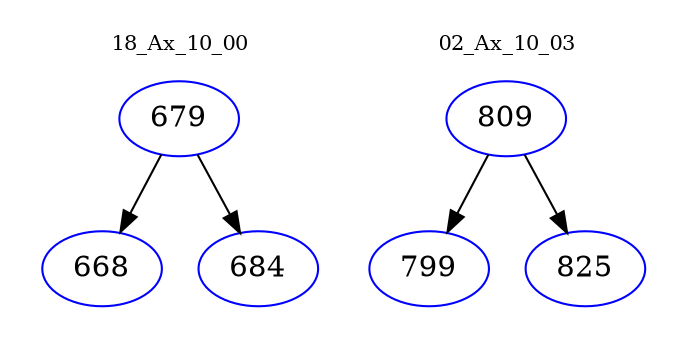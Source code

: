digraph{
subgraph cluster_0 {
color = white
label = "18_Ax_10_00";
fontsize=10;
T0_679 [label="679", color="blue"]
T0_679 -> T0_668 [color="black"]
T0_668 [label="668", color="blue"]
T0_679 -> T0_684 [color="black"]
T0_684 [label="684", color="blue"]
}
subgraph cluster_1 {
color = white
label = "02_Ax_10_03";
fontsize=10;
T1_809 [label="809", color="blue"]
T1_809 -> T1_799 [color="black"]
T1_799 [label="799", color="blue"]
T1_809 -> T1_825 [color="black"]
T1_825 [label="825", color="blue"]
}
}
